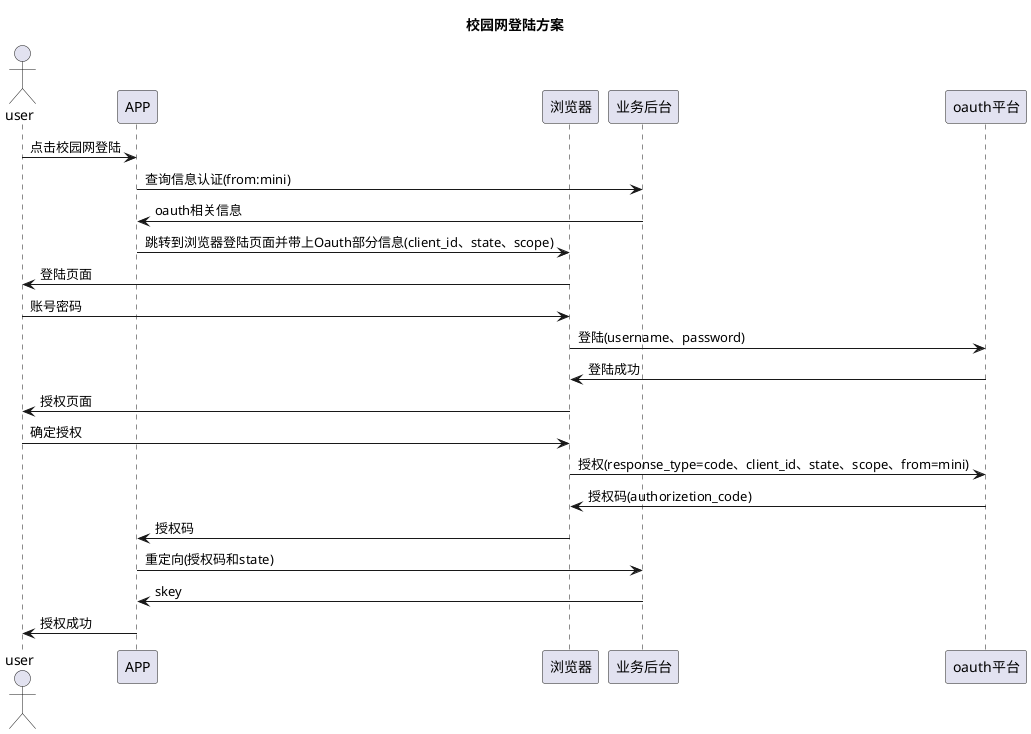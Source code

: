 @startuml
title
    校园网登陆方案
end title
actor user
participant user
participant "APP" as app
participant "浏览器" as web
participant "业务后台" as backend
participant "oauth平台" as oauth


user -> app: 点击校园网登陆
app -> backend: 查询信息认证(from:mini)
backend -> app: oauth相关信息
app -> web: 跳转到浏览器登陆页面并带上Oauth部分信息(client_id、state、scope)
web -> user: 登陆页面
user -> web: 账号密码
web -> oauth: 登陆(username、password)
oauth ->web: 登陆成功
web -> user: 授权页面
user -> web: 确定授权
web -> oauth: 授权(response_type=code、client_id、state、scope、from=mini)
oauth -> web: 授权码(authorizetion_code)
web -> app: 授权码
app -> backend: 重定向(授权码和state)
backend -> app: skey
app -> user: 授权成功

@enduml
